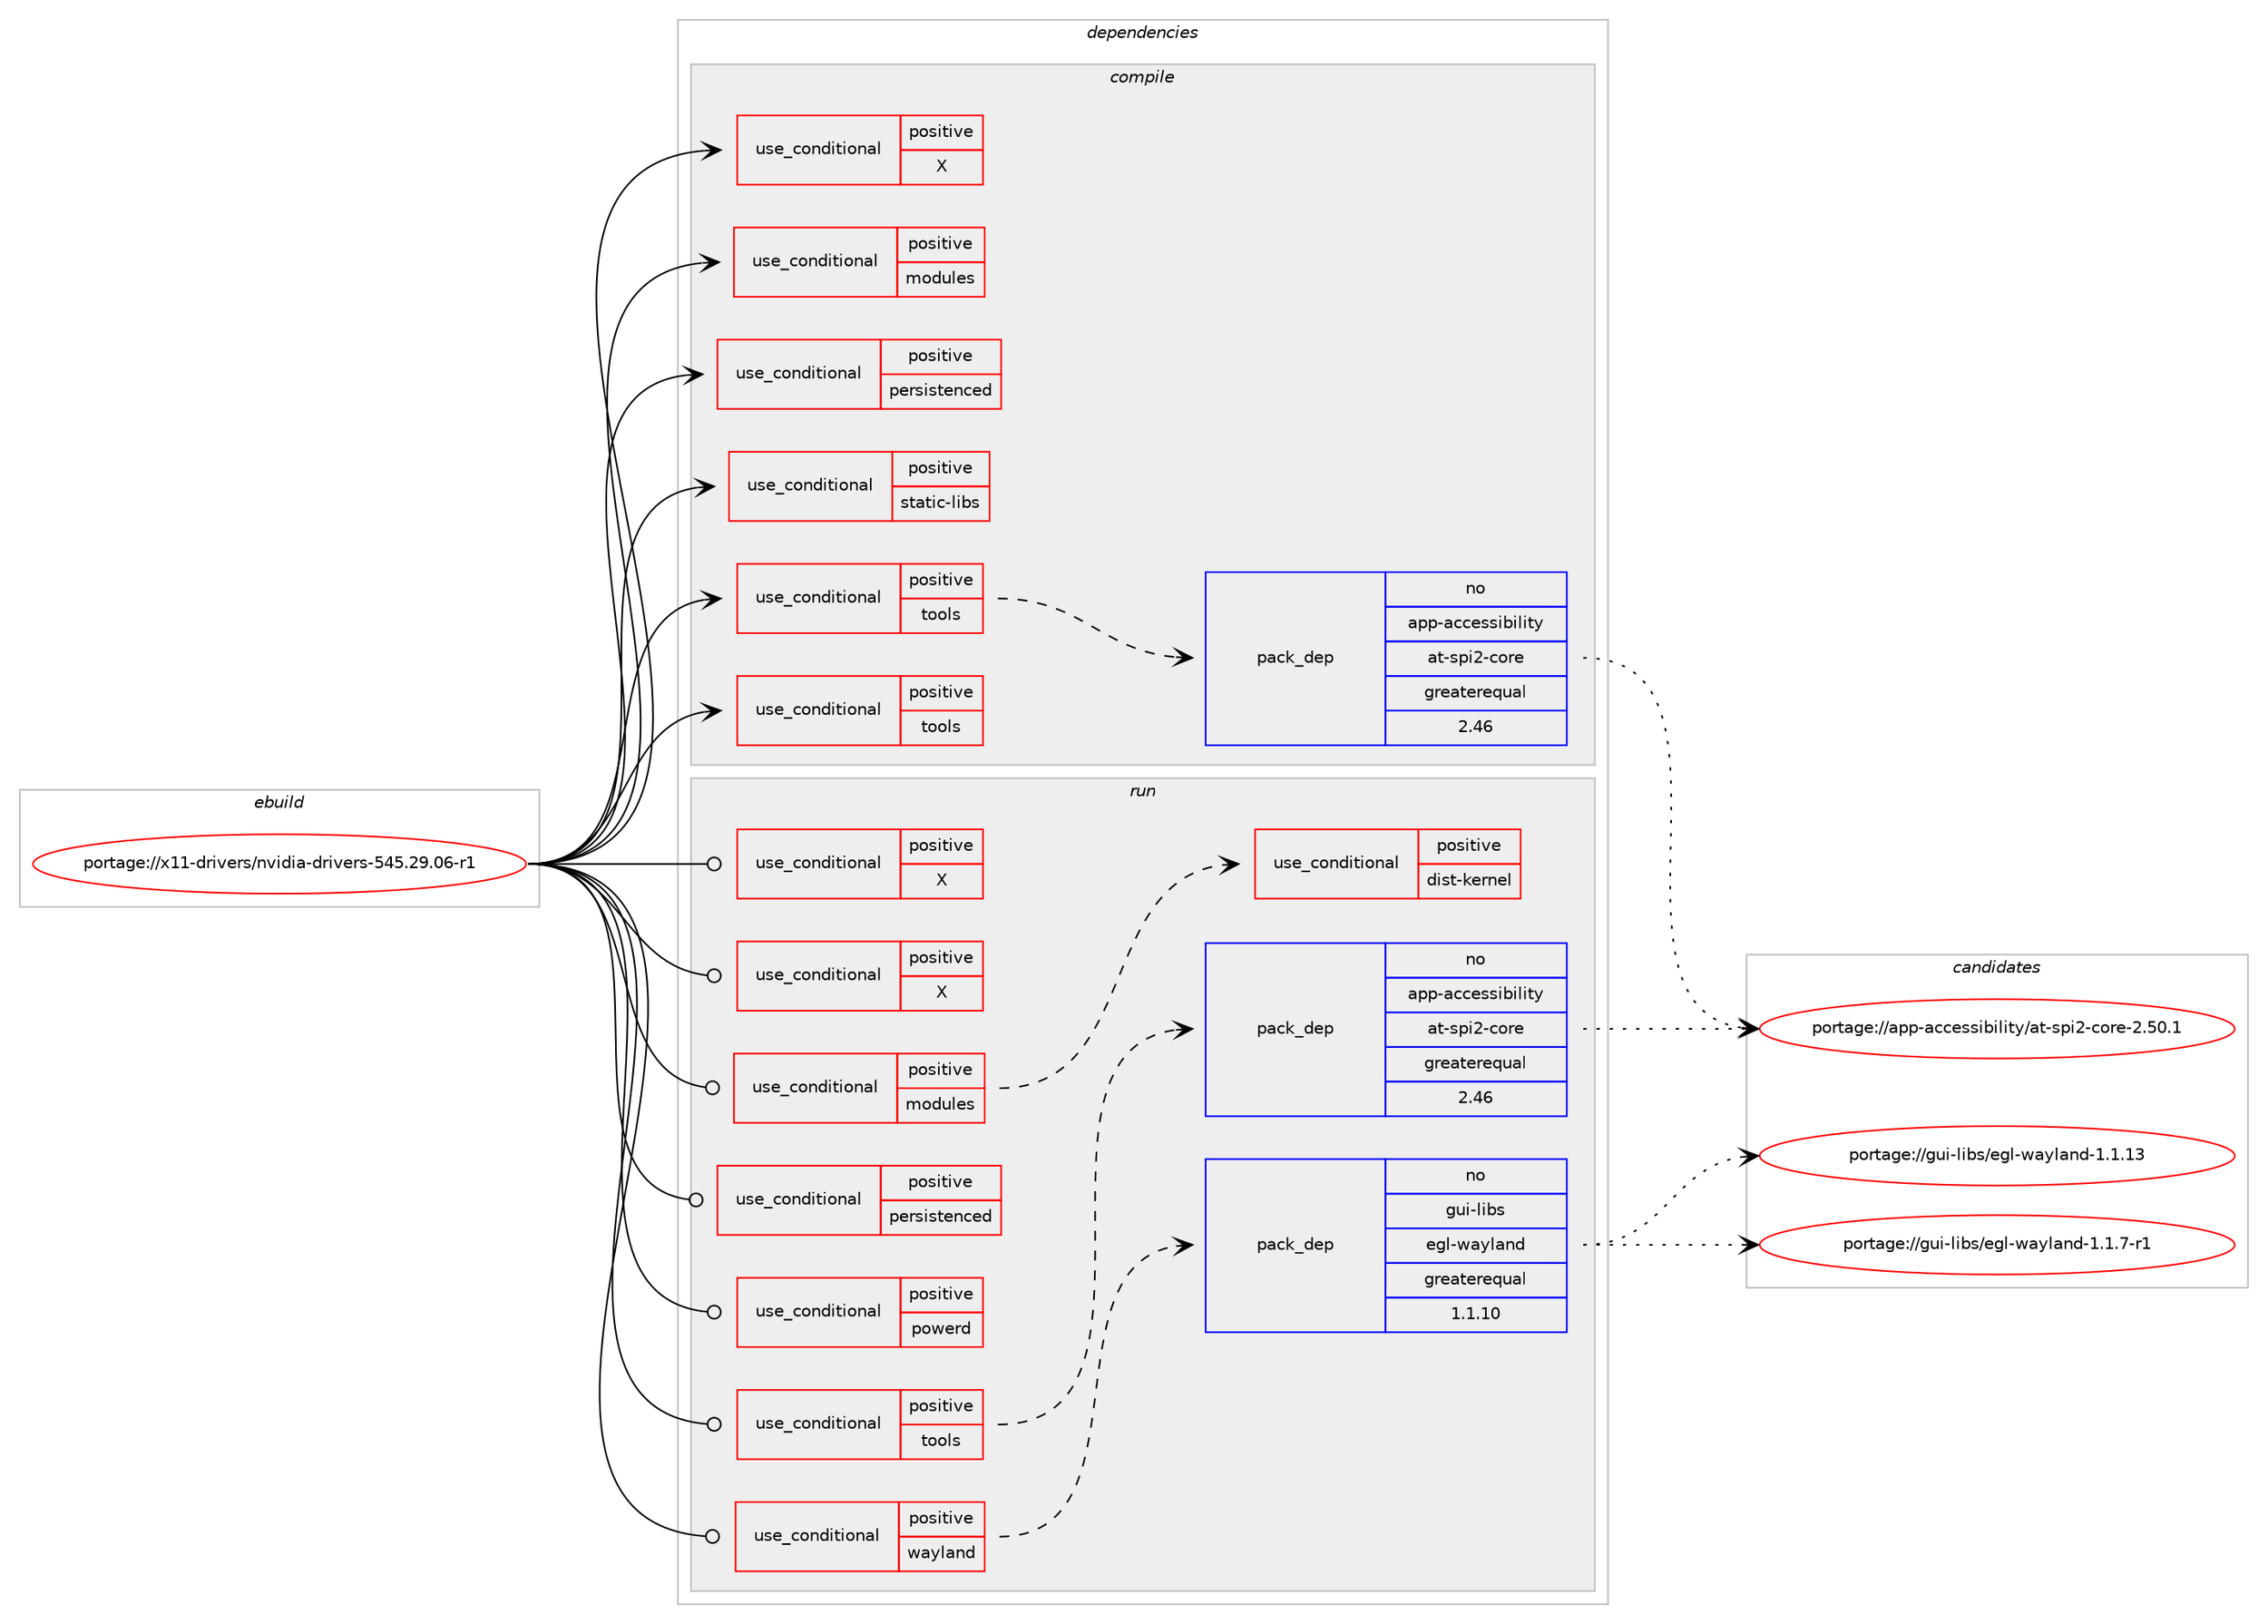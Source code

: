 digraph prolog {

# *************
# Graph options
# *************

newrank=true;
concentrate=true;
compound=true;
graph [rankdir=LR,fontname=Helvetica,fontsize=10,ranksep=1.5];#, ranksep=2.5, nodesep=0.2];
edge  [arrowhead=vee];
node  [fontname=Helvetica,fontsize=10];

# **********
# The ebuild
# **********

subgraph cluster_leftcol {
color=gray;
rank=same;
label=<<i>ebuild</i>>;
id [label="portage://x11-drivers/nvidia-drivers-545.29.06-r1", color=red, width=4, href="../x11-drivers/nvidia-drivers-545.29.06-r1.svg"];
}

# ****************
# The dependencies
# ****************

subgraph cluster_midcol {
color=gray;
label=<<i>dependencies</i>>;
subgraph cluster_compile {
fillcolor="#eeeeee";
style=filled;
label=<<i>compile</i>>;
subgraph cond15051 {
dependency22022 [label=<<TABLE BORDER="0" CELLBORDER="1" CELLSPACING="0" CELLPADDING="4"><TR><TD ROWSPAN="3" CELLPADDING="10">use_conditional</TD></TR><TR><TD>positive</TD></TR><TR><TD>X</TD></TR></TABLE>>, shape=none, color=red];
# *** BEGIN UNKNOWN DEPENDENCY TYPE (TODO) ***
# dependency22022 -> package_dependency(portage://x11-drivers/nvidia-drivers-545.29.06-r1,install,no,x11-libs,libpciaccess,none,[,,],[],[])
# *** END UNKNOWN DEPENDENCY TYPE (TODO) ***

}
id:e -> dependency22022:w [weight=20,style="solid",arrowhead="vee"];
subgraph cond15052 {
dependency22023 [label=<<TABLE BORDER="0" CELLBORDER="1" CELLSPACING="0" CELLPADDING="4"><TR><TD ROWSPAN="3" CELLPADDING="10">use_conditional</TD></TR><TR><TD>positive</TD></TR><TR><TD>modules</TD></TR></TABLE>>, shape=none, color=red];
# *** BEGIN UNKNOWN DEPENDENCY TYPE (TODO) ***
# dependency22023 -> package_dependency(portage://x11-drivers/nvidia-drivers-545.29.06-r1,install,no,virtual,linux-sources,none,[,,],[],[])
# *** END UNKNOWN DEPENDENCY TYPE (TODO) ***

}
id:e -> dependency22023:w [weight=20,style="solid",arrowhead="vee"];
subgraph cond15053 {
dependency22024 [label=<<TABLE BORDER="0" CELLBORDER="1" CELLSPACING="0" CELLPADDING="4"><TR><TD ROWSPAN="3" CELLPADDING="10">use_conditional</TD></TR><TR><TD>positive</TD></TR><TR><TD>persistenced</TD></TR></TABLE>>, shape=none, color=red];
# *** BEGIN UNKNOWN DEPENDENCY TYPE (TODO) ***
# dependency22024 -> package_dependency(portage://x11-drivers/nvidia-drivers-545.29.06-r1,install,no,acct-user,nvpd,none,[,,],[],[])
# *** END UNKNOWN DEPENDENCY TYPE (TODO) ***

# *** BEGIN UNKNOWN DEPENDENCY TYPE (TODO) ***
# dependency22024 -> package_dependency(portage://x11-drivers/nvidia-drivers-545.29.06-r1,install,no,net-libs,libtirpc,none,[,,],any_same_slot,[])
# *** END UNKNOWN DEPENDENCY TYPE (TODO) ***

}
id:e -> dependency22024:w [weight=20,style="solid",arrowhead="vee"];
subgraph cond15054 {
dependency22025 [label=<<TABLE BORDER="0" CELLBORDER="1" CELLSPACING="0" CELLPADDING="4"><TR><TD ROWSPAN="3" CELLPADDING="10">use_conditional</TD></TR><TR><TD>positive</TD></TR><TR><TD>static-libs</TD></TR></TABLE>>, shape=none, color=red];
# *** BEGIN UNKNOWN DEPENDENCY TYPE (TODO) ***
# dependency22025 -> package_dependency(portage://x11-drivers/nvidia-drivers-545.29.06-r1,install,no,x11-base,xorg-proto,none,[,,],[],[])
# *** END UNKNOWN DEPENDENCY TYPE (TODO) ***

# *** BEGIN UNKNOWN DEPENDENCY TYPE (TODO) ***
# dependency22025 -> package_dependency(portage://x11-drivers/nvidia-drivers-545.29.06-r1,install,no,x11-libs,libX11,none,[,,],[],[])
# *** END UNKNOWN DEPENDENCY TYPE (TODO) ***

# *** BEGIN UNKNOWN DEPENDENCY TYPE (TODO) ***
# dependency22025 -> package_dependency(portage://x11-drivers/nvidia-drivers-545.29.06-r1,install,no,x11-libs,libXext,none,[,,],[],[])
# *** END UNKNOWN DEPENDENCY TYPE (TODO) ***

}
id:e -> dependency22025:w [weight=20,style="solid",arrowhead="vee"];
subgraph cond15055 {
dependency22026 [label=<<TABLE BORDER="0" CELLBORDER="1" CELLSPACING="0" CELLPADDING="4"><TR><TD ROWSPAN="3" CELLPADDING="10">use_conditional</TD></TR><TR><TD>positive</TD></TR><TR><TD>tools</TD></TR></TABLE>>, shape=none, color=red];
subgraph pack6703 {
dependency22027 [label=<<TABLE BORDER="0" CELLBORDER="1" CELLSPACING="0" CELLPADDING="4" WIDTH="220"><TR><TD ROWSPAN="6" CELLPADDING="30">pack_dep</TD></TR><TR><TD WIDTH="110">no</TD></TR><TR><TD>app-accessibility</TD></TR><TR><TD>at-spi2-core</TD></TR><TR><TD>greaterequal</TD></TR><TR><TD>2.46</TD></TR></TABLE>>, shape=none, color=blue];
}
dependency22026:e -> dependency22027:w [weight=20,style="dashed",arrowhead="vee"];
# *** BEGIN UNKNOWN DEPENDENCY TYPE (TODO) ***
# dependency22026 -> package_dependency(portage://x11-drivers/nvidia-drivers-545.29.06-r1,install,no,dev-libs,glib,none,[,,],[slot(2)],[])
# *** END UNKNOWN DEPENDENCY TYPE (TODO) ***

# *** BEGIN UNKNOWN DEPENDENCY TYPE (TODO) ***
# dependency22026 -> package_dependency(portage://x11-drivers/nvidia-drivers-545.29.06-r1,install,no,dev-libs,jansson,none,[,,],any_same_slot,[])
# *** END UNKNOWN DEPENDENCY TYPE (TODO) ***

# *** BEGIN UNKNOWN DEPENDENCY TYPE (TODO) ***
# dependency22026 -> package_dependency(portage://x11-drivers/nvidia-drivers-545.29.06-r1,install,no,media-libs,harfbuzz,none,[,,],any_same_slot,[])
# *** END UNKNOWN DEPENDENCY TYPE (TODO) ***

# *** BEGIN UNKNOWN DEPENDENCY TYPE (TODO) ***
# dependency22026 -> package_dependency(portage://x11-drivers/nvidia-drivers-545.29.06-r1,install,no,x11-libs,cairo,none,[,,],[],[])
# *** END UNKNOWN DEPENDENCY TYPE (TODO) ***

# *** BEGIN UNKNOWN DEPENDENCY TYPE (TODO) ***
# dependency22026 -> package_dependency(portage://x11-drivers/nvidia-drivers-545.29.06-r1,install,no,x11-libs,gdk-pixbuf,none,[,,],[slot(2)],[])
# *** END UNKNOWN DEPENDENCY TYPE (TODO) ***

# *** BEGIN UNKNOWN DEPENDENCY TYPE (TODO) ***
# dependency22026 -> package_dependency(portage://x11-drivers/nvidia-drivers-545.29.06-r1,install,no,x11-libs,gtk+,none,[,,],[slot(3)],[use(enable(X),none)])
# *** END UNKNOWN DEPENDENCY TYPE (TODO) ***

# *** BEGIN UNKNOWN DEPENDENCY TYPE (TODO) ***
# dependency22026 -> package_dependency(portage://x11-drivers/nvidia-drivers-545.29.06-r1,install,no,x11-libs,libX11,none,[,,],[],[])
# *** END UNKNOWN DEPENDENCY TYPE (TODO) ***

# *** BEGIN UNKNOWN DEPENDENCY TYPE (TODO) ***
# dependency22026 -> package_dependency(portage://x11-drivers/nvidia-drivers-545.29.06-r1,install,no,x11-libs,libXext,none,[,,],[],[])
# *** END UNKNOWN DEPENDENCY TYPE (TODO) ***

# *** BEGIN UNKNOWN DEPENDENCY TYPE (TODO) ***
# dependency22026 -> package_dependency(portage://x11-drivers/nvidia-drivers-545.29.06-r1,install,no,x11-libs,libXxf86vm,none,[,,],[],[])
# *** END UNKNOWN DEPENDENCY TYPE (TODO) ***

# *** BEGIN UNKNOWN DEPENDENCY TYPE (TODO) ***
# dependency22026 -> package_dependency(portage://x11-drivers/nvidia-drivers-545.29.06-r1,install,no,x11-libs,pango,none,[,,],[],[])
# *** END UNKNOWN DEPENDENCY TYPE (TODO) ***

}
id:e -> dependency22026:w [weight=20,style="solid",arrowhead="vee"];
subgraph cond15056 {
dependency22028 [label=<<TABLE BORDER="0" CELLBORDER="1" CELLSPACING="0" CELLPADDING="4"><TR><TD ROWSPAN="3" CELLPADDING="10">use_conditional</TD></TR><TR><TD>positive</TD></TR><TR><TD>tools</TD></TR></TABLE>>, shape=none, color=red];
# *** BEGIN UNKNOWN DEPENDENCY TYPE (TODO) ***
# dependency22028 -> package_dependency(portage://x11-drivers/nvidia-drivers-545.29.06-r1,install,no,media-libs,libglvnd,none,[,,],[],[])
# *** END UNKNOWN DEPENDENCY TYPE (TODO) ***

# *** BEGIN UNKNOWN DEPENDENCY TYPE (TODO) ***
# dependency22028 -> package_dependency(portage://x11-drivers/nvidia-drivers-545.29.06-r1,install,no,sys-apps,dbus,none,[,,],[],[])
# *** END UNKNOWN DEPENDENCY TYPE (TODO) ***

# *** BEGIN UNKNOWN DEPENDENCY TYPE (TODO) ***
# dependency22028 -> package_dependency(portage://x11-drivers/nvidia-drivers-545.29.06-r1,install,no,x11-base,xorg-proto,none,[,,],[],[])
# *** END UNKNOWN DEPENDENCY TYPE (TODO) ***

# *** BEGIN UNKNOWN DEPENDENCY TYPE (TODO) ***
# dependency22028 -> package_dependency(portage://x11-drivers/nvidia-drivers-545.29.06-r1,install,no,x11-libs,libXrandr,none,[,,],[],[])
# *** END UNKNOWN DEPENDENCY TYPE (TODO) ***

# *** BEGIN UNKNOWN DEPENDENCY TYPE (TODO) ***
# dependency22028 -> package_dependency(portage://x11-drivers/nvidia-drivers-545.29.06-r1,install,no,x11-libs,libXv,none,[,,],[],[])
# *** END UNKNOWN DEPENDENCY TYPE (TODO) ***

# *** BEGIN UNKNOWN DEPENDENCY TYPE (TODO) ***
# dependency22028 -> package_dependency(portage://x11-drivers/nvidia-drivers-545.29.06-r1,install,no,x11-libs,libvdpau,none,[,,],[],[])
# *** END UNKNOWN DEPENDENCY TYPE (TODO) ***

}
id:e -> dependency22028:w [weight=20,style="solid",arrowhead="vee"];
# *** BEGIN UNKNOWN DEPENDENCY TYPE (TODO) ***
# id -> package_dependency(portage://x11-drivers/nvidia-drivers-545.29.06-r1,install,no,acct-group,video,none,[,,],[],[])
# *** END UNKNOWN DEPENDENCY TYPE (TODO) ***

}
subgraph cluster_compileandrun {
fillcolor="#eeeeee";
style=filled;
label=<<i>compile and run</i>>;
}
subgraph cluster_run {
fillcolor="#eeeeee";
style=filled;
label=<<i>run</i>>;
subgraph cond15057 {
dependency22029 [label=<<TABLE BORDER="0" CELLBORDER="1" CELLSPACING="0" CELLPADDING="4"><TR><TD ROWSPAN="3" CELLPADDING="10">use_conditional</TD></TR><TR><TD>positive</TD></TR><TR><TD>X</TD></TR></TABLE>>, shape=none, color=red];
# *** BEGIN UNKNOWN DEPENDENCY TYPE (TODO) ***
# dependency22029 -> package_dependency(portage://x11-drivers/nvidia-drivers-545.29.06-r1,run,no,media-libs,libglvnd,none,[,,],[],[use(enable(X),none),use(optenable(abi_x86_32),negative)])
# *** END UNKNOWN DEPENDENCY TYPE (TODO) ***

# *** BEGIN UNKNOWN DEPENDENCY TYPE (TODO) ***
# dependency22029 -> package_dependency(portage://x11-drivers/nvidia-drivers-545.29.06-r1,run,no,x11-libs,libX11,none,[,,],[],[use(optenable(abi_x86_32),negative)])
# *** END UNKNOWN DEPENDENCY TYPE (TODO) ***

# *** BEGIN UNKNOWN DEPENDENCY TYPE (TODO) ***
# dependency22029 -> package_dependency(portage://x11-drivers/nvidia-drivers-545.29.06-r1,run,no,x11-libs,libXext,none,[,,],[],[use(optenable(abi_x86_32),negative)])
# *** END UNKNOWN DEPENDENCY TYPE (TODO) ***

}
id:e -> dependency22029:w [weight=20,style="solid",arrowhead="odot"];
subgraph cond15058 {
dependency22030 [label=<<TABLE BORDER="0" CELLBORDER="1" CELLSPACING="0" CELLPADDING="4"><TR><TD ROWSPAN="3" CELLPADDING="10">use_conditional</TD></TR><TR><TD>positive</TD></TR><TR><TD>X</TD></TR></TABLE>>, shape=none, color=red];
# *** BEGIN UNKNOWN DEPENDENCY TYPE (TODO) ***
# dependency22030 -> package_dependency(portage://x11-drivers/nvidia-drivers-545.29.06-r1,run,no,x11-libs,libpciaccess,none,[,,],[],[])
# *** END UNKNOWN DEPENDENCY TYPE (TODO) ***

}
id:e -> dependency22030:w [weight=20,style="solid",arrowhead="odot"];
subgraph cond15059 {
dependency22031 [label=<<TABLE BORDER="0" CELLBORDER="1" CELLSPACING="0" CELLPADDING="4"><TR><TD ROWSPAN="3" CELLPADDING="10">use_conditional</TD></TR><TR><TD>positive</TD></TR><TR><TD>modules</TD></TR></TABLE>>, shape=none, color=red];
# *** BEGIN UNKNOWN DEPENDENCY TYPE (TODO) ***
# dependency22031 -> package_dependency(portage://x11-drivers/nvidia-drivers-545.29.06-r1,run,no,sys-apps,kmod,none,[,,],[],[use(enable(tools),none)])
# *** END UNKNOWN DEPENDENCY TYPE (TODO) ***

subgraph cond15060 {
dependency22032 [label=<<TABLE BORDER="0" CELLBORDER="1" CELLSPACING="0" CELLPADDING="4"><TR><TD ROWSPAN="3" CELLPADDING="10">use_conditional</TD></TR><TR><TD>positive</TD></TR><TR><TD>dist-kernel</TD></TR></TABLE>>, shape=none, color=red];
# *** BEGIN UNKNOWN DEPENDENCY TYPE (TODO) ***
# dependency22032 -> package_dependency(portage://x11-drivers/nvidia-drivers-545.29.06-r1,run,no,virtual,dist-kernel,none,[,,],any_same_slot,[])
# *** END UNKNOWN DEPENDENCY TYPE (TODO) ***

}
dependency22031:e -> dependency22032:w [weight=20,style="dashed",arrowhead="vee"];
}
id:e -> dependency22031:w [weight=20,style="solid",arrowhead="odot"];
subgraph cond15061 {
dependency22033 [label=<<TABLE BORDER="0" CELLBORDER="1" CELLSPACING="0" CELLPADDING="4"><TR><TD ROWSPAN="3" CELLPADDING="10">use_conditional</TD></TR><TR><TD>positive</TD></TR><TR><TD>persistenced</TD></TR></TABLE>>, shape=none, color=red];
# *** BEGIN UNKNOWN DEPENDENCY TYPE (TODO) ***
# dependency22033 -> package_dependency(portage://x11-drivers/nvidia-drivers-545.29.06-r1,run,no,acct-user,nvpd,none,[,,],[],[])
# *** END UNKNOWN DEPENDENCY TYPE (TODO) ***

# *** BEGIN UNKNOWN DEPENDENCY TYPE (TODO) ***
# dependency22033 -> package_dependency(portage://x11-drivers/nvidia-drivers-545.29.06-r1,run,no,net-libs,libtirpc,none,[,,],any_same_slot,[])
# *** END UNKNOWN DEPENDENCY TYPE (TODO) ***

}
id:e -> dependency22033:w [weight=20,style="solid",arrowhead="odot"];
subgraph cond15062 {
dependency22034 [label=<<TABLE BORDER="0" CELLBORDER="1" CELLSPACING="0" CELLPADDING="4"><TR><TD ROWSPAN="3" CELLPADDING="10">use_conditional</TD></TR><TR><TD>positive</TD></TR><TR><TD>powerd</TD></TR></TABLE>>, shape=none, color=red];
# *** BEGIN UNKNOWN DEPENDENCY TYPE (TODO) ***
# dependency22034 -> package_dependency(portage://x11-drivers/nvidia-drivers-545.29.06-r1,run,no,sys-apps,dbus,none,[,,],[],[use(optenable(abi_x86_32),negative)])
# *** END UNKNOWN DEPENDENCY TYPE (TODO) ***

}
id:e -> dependency22034:w [weight=20,style="solid",arrowhead="odot"];
subgraph cond15063 {
dependency22035 [label=<<TABLE BORDER="0" CELLBORDER="1" CELLSPACING="0" CELLPADDING="4"><TR><TD ROWSPAN="3" CELLPADDING="10">use_conditional</TD></TR><TR><TD>positive</TD></TR><TR><TD>tools</TD></TR></TABLE>>, shape=none, color=red];
subgraph pack6704 {
dependency22036 [label=<<TABLE BORDER="0" CELLBORDER="1" CELLSPACING="0" CELLPADDING="4" WIDTH="220"><TR><TD ROWSPAN="6" CELLPADDING="30">pack_dep</TD></TR><TR><TD WIDTH="110">no</TD></TR><TR><TD>app-accessibility</TD></TR><TR><TD>at-spi2-core</TD></TR><TR><TD>greaterequal</TD></TR><TR><TD>2.46</TD></TR></TABLE>>, shape=none, color=blue];
}
dependency22035:e -> dependency22036:w [weight=20,style="dashed",arrowhead="vee"];
# *** BEGIN UNKNOWN DEPENDENCY TYPE (TODO) ***
# dependency22035 -> package_dependency(portage://x11-drivers/nvidia-drivers-545.29.06-r1,run,no,dev-libs,glib,none,[,,],[slot(2)],[])
# *** END UNKNOWN DEPENDENCY TYPE (TODO) ***

# *** BEGIN UNKNOWN DEPENDENCY TYPE (TODO) ***
# dependency22035 -> package_dependency(portage://x11-drivers/nvidia-drivers-545.29.06-r1,run,no,dev-libs,jansson,none,[,,],any_same_slot,[])
# *** END UNKNOWN DEPENDENCY TYPE (TODO) ***

# *** BEGIN UNKNOWN DEPENDENCY TYPE (TODO) ***
# dependency22035 -> package_dependency(portage://x11-drivers/nvidia-drivers-545.29.06-r1,run,no,media-libs,harfbuzz,none,[,,],any_same_slot,[])
# *** END UNKNOWN DEPENDENCY TYPE (TODO) ***

# *** BEGIN UNKNOWN DEPENDENCY TYPE (TODO) ***
# dependency22035 -> package_dependency(portage://x11-drivers/nvidia-drivers-545.29.06-r1,run,no,x11-libs,cairo,none,[,,],[],[])
# *** END UNKNOWN DEPENDENCY TYPE (TODO) ***

# *** BEGIN UNKNOWN DEPENDENCY TYPE (TODO) ***
# dependency22035 -> package_dependency(portage://x11-drivers/nvidia-drivers-545.29.06-r1,run,no,x11-libs,gdk-pixbuf,none,[,,],[slot(2)],[])
# *** END UNKNOWN DEPENDENCY TYPE (TODO) ***

# *** BEGIN UNKNOWN DEPENDENCY TYPE (TODO) ***
# dependency22035 -> package_dependency(portage://x11-drivers/nvidia-drivers-545.29.06-r1,run,no,x11-libs,gtk+,none,[,,],[slot(3)],[use(enable(X),none)])
# *** END UNKNOWN DEPENDENCY TYPE (TODO) ***

# *** BEGIN UNKNOWN DEPENDENCY TYPE (TODO) ***
# dependency22035 -> package_dependency(portage://x11-drivers/nvidia-drivers-545.29.06-r1,run,no,x11-libs,libX11,none,[,,],[],[])
# *** END UNKNOWN DEPENDENCY TYPE (TODO) ***

# *** BEGIN UNKNOWN DEPENDENCY TYPE (TODO) ***
# dependency22035 -> package_dependency(portage://x11-drivers/nvidia-drivers-545.29.06-r1,run,no,x11-libs,libXext,none,[,,],[],[])
# *** END UNKNOWN DEPENDENCY TYPE (TODO) ***

# *** BEGIN UNKNOWN DEPENDENCY TYPE (TODO) ***
# dependency22035 -> package_dependency(portage://x11-drivers/nvidia-drivers-545.29.06-r1,run,no,x11-libs,libXxf86vm,none,[,,],[],[])
# *** END UNKNOWN DEPENDENCY TYPE (TODO) ***

# *** BEGIN UNKNOWN DEPENDENCY TYPE (TODO) ***
# dependency22035 -> package_dependency(portage://x11-drivers/nvidia-drivers-545.29.06-r1,run,no,x11-libs,pango,none,[,,],[],[])
# *** END UNKNOWN DEPENDENCY TYPE (TODO) ***

}
id:e -> dependency22035:w [weight=20,style="solid",arrowhead="odot"];
subgraph cond15064 {
dependency22037 [label=<<TABLE BORDER="0" CELLBORDER="1" CELLSPACING="0" CELLPADDING="4"><TR><TD ROWSPAN="3" CELLPADDING="10">use_conditional</TD></TR><TR><TD>positive</TD></TR><TR><TD>wayland</TD></TR></TABLE>>, shape=none, color=red];
# *** BEGIN UNKNOWN DEPENDENCY TYPE (TODO) ***
# dependency22037 -> package_dependency(portage://x11-drivers/nvidia-drivers-545.29.06-r1,run,no,gui-libs,egl-gbm,none,[,,],[],[])
# *** END UNKNOWN DEPENDENCY TYPE (TODO) ***

subgraph pack6705 {
dependency22038 [label=<<TABLE BORDER="0" CELLBORDER="1" CELLSPACING="0" CELLPADDING="4" WIDTH="220"><TR><TD ROWSPAN="6" CELLPADDING="30">pack_dep</TD></TR><TR><TD WIDTH="110">no</TD></TR><TR><TD>gui-libs</TD></TR><TR><TD>egl-wayland</TD></TR><TR><TD>greaterequal</TD></TR><TR><TD>1.1.10</TD></TR></TABLE>>, shape=none, color=blue];
}
dependency22037:e -> dependency22038:w [weight=20,style="dashed",arrowhead="vee"];
}
id:e -> dependency22037:w [weight=20,style="solid",arrowhead="odot"];
# *** BEGIN UNKNOWN DEPENDENCY TYPE (TODO) ***
# id -> package_dependency(portage://x11-drivers/nvidia-drivers-545.29.06-r1,run,no,acct-group,video,none,[,,],[],[])
# *** END UNKNOWN DEPENDENCY TYPE (TODO) ***

# *** BEGIN UNKNOWN DEPENDENCY TYPE (TODO) ***
# id -> package_dependency(portage://x11-drivers/nvidia-drivers-545.29.06-r1,run,no,dev-libs,openssl,none,[,,],[slot(0),subslot(3)],[])
# *** END UNKNOWN DEPENDENCY TYPE (TODO) ***

# *** BEGIN UNKNOWN DEPENDENCY TYPE (TODO) ***
# id -> package_dependency(portage://x11-drivers/nvidia-drivers-545.29.06-r1,run,no,sys-libs,glibc,none,[,,],[],[])
# *** END UNKNOWN DEPENDENCY TYPE (TODO) ***

}
}

# **************
# The candidates
# **************

subgraph cluster_choices {
rank=same;
color=gray;
label=<<i>candidates</i>>;

subgraph choice6703 {
color=black;
nodesep=1;
choice97112112459799991011151151059810510810511612147971164511511210550459911111410145504653484649 [label="portage://app-accessibility/at-spi2-core-2.50.1", color=red, width=4,href="../app-accessibility/at-spi2-core-2.50.1.svg"];
dependency22027:e -> choice97112112459799991011151151059810510810511612147971164511511210550459911111410145504653484649:w [style=dotted,weight="100"];
}
subgraph choice6704 {
color=black;
nodesep=1;
choice97112112459799991011151151059810510810511612147971164511511210550459911111410145504653484649 [label="portage://app-accessibility/at-spi2-core-2.50.1", color=red, width=4,href="../app-accessibility/at-spi2-core-2.50.1.svg"];
dependency22036:e -> choice97112112459799991011151151059810510810511612147971164511511210550459911111410145504653484649:w [style=dotted,weight="100"];
}
subgraph choice6705 {
color=black;
nodesep=1;
choice10311710545108105981154710110310845119971211089711010045494649464951 [label="portage://gui-libs/egl-wayland-1.1.13", color=red, width=4,href="../gui-libs/egl-wayland-1.1.13.svg"];
choice1031171054510810598115471011031084511997121108971101004549464946554511449 [label="portage://gui-libs/egl-wayland-1.1.7-r1", color=red, width=4,href="../gui-libs/egl-wayland-1.1.7-r1.svg"];
dependency22038:e -> choice10311710545108105981154710110310845119971211089711010045494649464951:w [style=dotted,weight="100"];
dependency22038:e -> choice1031171054510810598115471011031084511997121108971101004549464946554511449:w [style=dotted,weight="100"];
}
}

}
